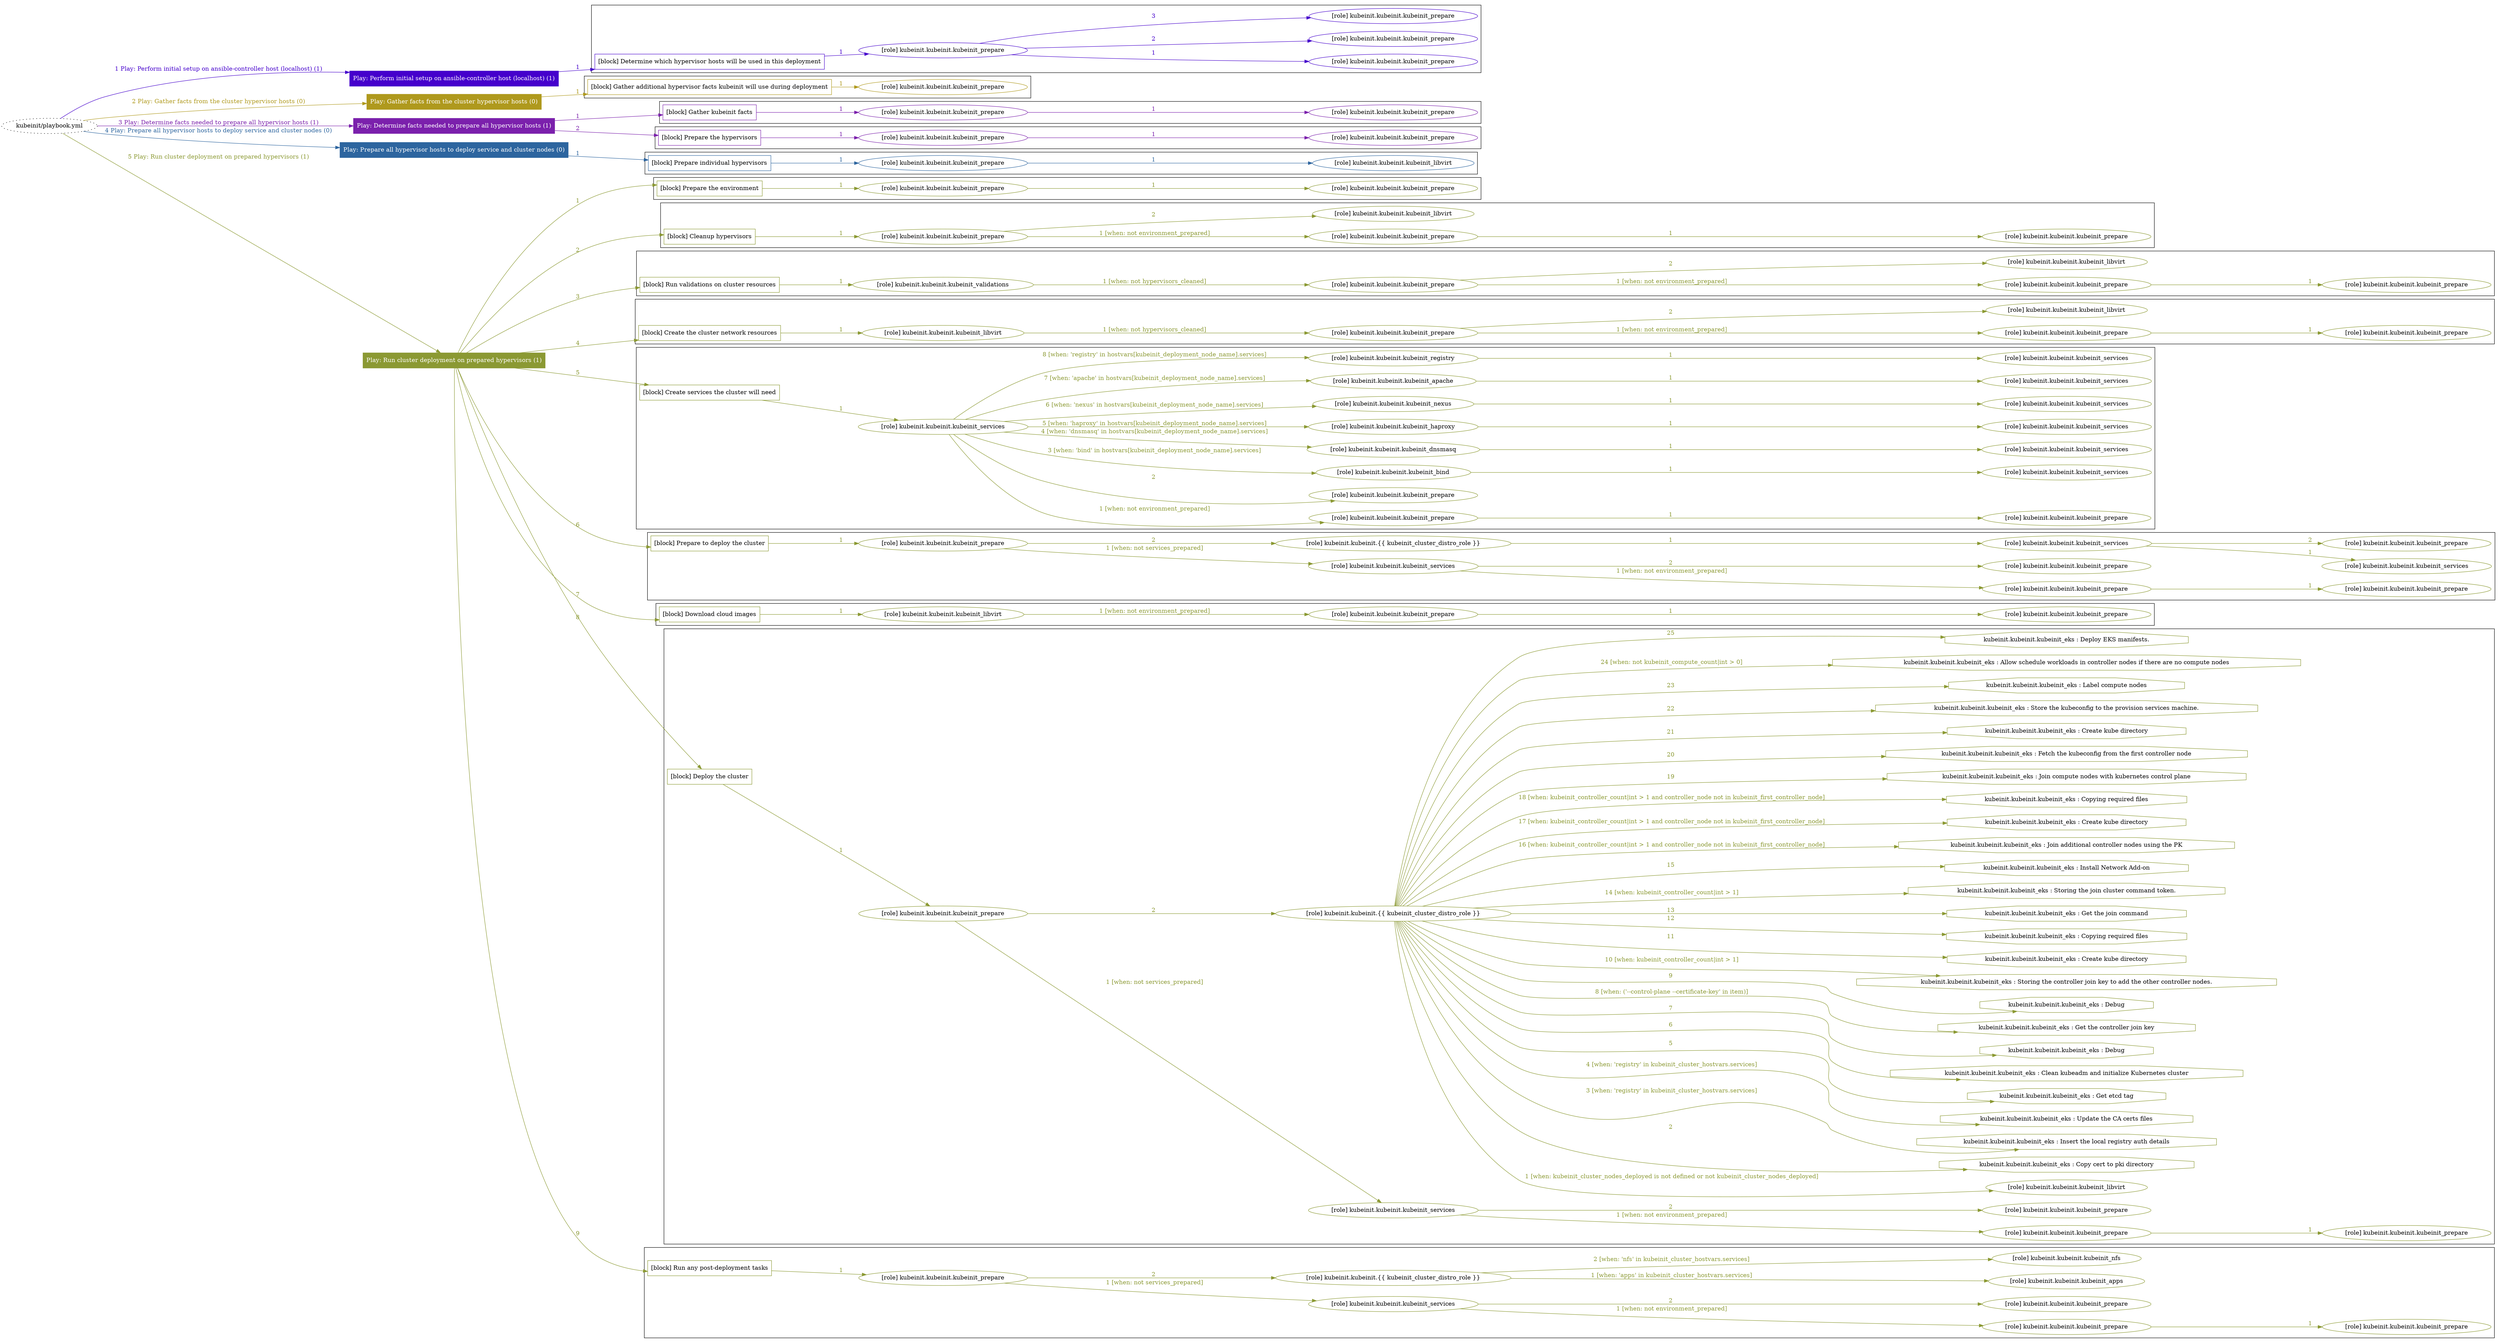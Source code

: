 digraph {
	graph [concentrate=true ordering=in rankdir=LR ratio=fill]
	edge [esep=5 sep=10]
	"kubeinit/playbook.yml" [URL="/home/runner/work/kubeinit/kubeinit/kubeinit/playbook.yml" id=playbook_a5a906eb style=dotted]
	"kubeinit/playbook.yml" -> play_011b5eda [label="1 Play: Perform initial setup on ansible-controller host (localhost) (1)" color="#4500cc" fontcolor="#4500cc" id=edge_playbook_a5a906eb_play_011b5eda labeltooltip="1 Play: Perform initial setup on ansible-controller host (localhost) (1)" tooltip="1 Play: Perform initial setup on ansible-controller host (localhost) (1)"]
	subgraph "Play: Perform initial setup on ansible-controller host (localhost) (1)" {
		play_011b5eda [label="Play: Perform initial setup on ansible-controller host (localhost) (1)" URL="/home/runner/work/kubeinit/kubeinit/kubeinit/playbook.yml" color="#4500cc" fontcolor="#ffffff" id=play_011b5eda shape=box style=filled tooltip=localhost]
		play_011b5eda -> block_299094aa [label=1 color="#4500cc" fontcolor="#4500cc" id=edge_1_play_011b5eda_block_299094aa labeltooltip=1 tooltip=1]
		subgraph cluster_block_299094aa {
			block_299094aa [label="[block] Determine which hypervisor hosts will be used in this deployment" URL="/home/runner/work/kubeinit/kubeinit/kubeinit/playbook.yml" color="#4500cc" id=block_299094aa labeltooltip="Determine which hypervisor hosts will be used in this deployment" shape=box tooltip="Determine which hypervisor hosts will be used in this deployment"]
			block_299094aa -> role_284c8f6e [label="1 " color="#4500cc" fontcolor="#4500cc" id=edge_1_block_299094aa_role_284c8f6e labeltooltip="1 " tooltip="1 "]
			subgraph "kubeinit.kubeinit.kubeinit_prepare" {
				role_284c8f6e [label="[role] kubeinit.kubeinit.kubeinit_prepare" URL="/home/runner/work/kubeinit/kubeinit/kubeinit/playbook.yml" color="#4500cc" id=role_284c8f6e tooltip="kubeinit.kubeinit.kubeinit_prepare"]
				role_284c8f6e -> role_d31f4e77 [label="1 " color="#4500cc" fontcolor="#4500cc" id=edge_1_role_284c8f6e_role_d31f4e77 labeltooltip="1 " tooltip="1 "]
				subgraph "kubeinit.kubeinit.kubeinit_prepare" {
					role_d31f4e77 [label="[role] kubeinit.kubeinit.kubeinit_prepare" URL="/home/runner/.ansible/collections/ansible_collections/kubeinit/kubeinit/roles/kubeinit_prepare/tasks/build_hypervisors_group.yml" color="#4500cc" id=role_d31f4e77 tooltip="kubeinit.kubeinit.kubeinit_prepare"]
				}
				role_284c8f6e -> role_5f1390e3 [label="2 " color="#4500cc" fontcolor="#4500cc" id=edge_2_role_284c8f6e_role_5f1390e3 labeltooltip="2 " tooltip="2 "]
				subgraph "kubeinit.kubeinit.kubeinit_prepare" {
					role_5f1390e3 [label="[role] kubeinit.kubeinit.kubeinit_prepare" URL="/home/runner/.ansible/collections/ansible_collections/kubeinit/kubeinit/roles/kubeinit_prepare/tasks/build_hypervisors_group.yml" color="#4500cc" id=role_5f1390e3 tooltip="kubeinit.kubeinit.kubeinit_prepare"]
				}
				role_284c8f6e -> role_e2fe17b0 [label="3 " color="#4500cc" fontcolor="#4500cc" id=edge_3_role_284c8f6e_role_e2fe17b0 labeltooltip="3 " tooltip="3 "]
				subgraph "kubeinit.kubeinit.kubeinit_prepare" {
					role_e2fe17b0 [label="[role] kubeinit.kubeinit.kubeinit_prepare" URL="/home/runner/.ansible/collections/ansible_collections/kubeinit/kubeinit/roles/kubeinit_prepare/tasks/build_hypervisors_group.yml" color="#4500cc" id=role_e2fe17b0 tooltip="kubeinit.kubeinit.kubeinit_prepare"]
				}
			}
		}
	}
	"kubeinit/playbook.yml" -> play_95dbcfde [label="2 Play: Gather facts from the cluster hypervisor hosts (0)" color="#af991d" fontcolor="#af991d" id=edge_playbook_a5a906eb_play_95dbcfde labeltooltip="2 Play: Gather facts from the cluster hypervisor hosts (0)" tooltip="2 Play: Gather facts from the cluster hypervisor hosts (0)"]
	subgraph "Play: Gather facts from the cluster hypervisor hosts (0)" {
		play_95dbcfde [label="Play: Gather facts from the cluster hypervisor hosts (0)" URL="/home/runner/work/kubeinit/kubeinit/kubeinit/playbook.yml" color="#af991d" fontcolor="#ffffff" id=play_95dbcfde shape=box style=filled tooltip="Play: Gather facts from the cluster hypervisor hosts (0)"]
		play_95dbcfde -> block_b826a762 [label=1 color="#af991d" fontcolor="#af991d" id=edge_1_play_95dbcfde_block_b826a762 labeltooltip=1 tooltip=1]
		subgraph cluster_block_b826a762 {
			block_b826a762 [label="[block] Gather additional hypervisor facts kubeinit will use during deployment" URL="/home/runner/work/kubeinit/kubeinit/kubeinit/playbook.yml" color="#af991d" id=block_b826a762 labeltooltip="Gather additional hypervisor facts kubeinit will use during deployment" shape=box tooltip="Gather additional hypervisor facts kubeinit will use during deployment"]
			block_b826a762 -> role_ea0371b2 [label="1 " color="#af991d" fontcolor="#af991d" id=edge_1_block_b826a762_role_ea0371b2 labeltooltip="1 " tooltip="1 "]
			subgraph "kubeinit.kubeinit.kubeinit_prepare" {
				role_ea0371b2 [label="[role] kubeinit.kubeinit.kubeinit_prepare" URL="/home/runner/work/kubeinit/kubeinit/kubeinit/playbook.yml" color="#af991d" id=role_ea0371b2 tooltip="kubeinit.kubeinit.kubeinit_prepare"]
			}
		}
	}
	"kubeinit/playbook.yml" -> play_4395485f [label="3 Play: Determine facts needed to prepare all hypervisor hosts (1)" color="#7b20ac" fontcolor="#7b20ac" id=edge_playbook_a5a906eb_play_4395485f labeltooltip="3 Play: Determine facts needed to prepare all hypervisor hosts (1)" tooltip="3 Play: Determine facts needed to prepare all hypervisor hosts (1)"]
	subgraph "Play: Determine facts needed to prepare all hypervisor hosts (1)" {
		play_4395485f [label="Play: Determine facts needed to prepare all hypervisor hosts (1)" URL="/home/runner/work/kubeinit/kubeinit/kubeinit/playbook.yml" color="#7b20ac" fontcolor="#ffffff" id=play_4395485f shape=box style=filled tooltip=localhost]
		play_4395485f -> block_296d7576 [label=1 color="#7b20ac" fontcolor="#7b20ac" id=edge_1_play_4395485f_block_296d7576 labeltooltip=1 tooltip=1]
		subgraph cluster_block_296d7576 {
			block_296d7576 [label="[block] Gather kubeinit facts" URL="/home/runner/work/kubeinit/kubeinit/kubeinit/playbook.yml" color="#7b20ac" id=block_296d7576 labeltooltip="Gather kubeinit facts" shape=box tooltip="Gather kubeinit facts"]
			block_296d7576 -> role_5c17df74 [label="1 " color="#7b20ac" fontcolor="#7b20ac" id=edge_1_block_296d7576_role_5c17df74 labeltooltip="1 " tooltip="1 "]
			subgraph "kubeinit.kubeinit.kubeinit_prepare" {
				role_5c17df74 [label="[role] kubeinit.kubeinit.kubeinit_prepare" URL="/home/runner/work/kubeinit/kubeinit/kubeinit/playbook.yml" color="#7b20ac" id=role_5c17df74 tooltip="kubeinit.kubeinit.kubeinit_prepare"]
				role_5c17df74 -> role_617c8445 [label="1 " color="#7b20ac" fontcolor="#7b20ac" id=edge_1_role_5c17df74_role_617c8445 labeltooltip="1 " tooltip="1 "]
				subgraph "kubeinit.kubeinit.kubeinit_prepare" {
					role_617c8445 [label="[role] kubeinit.kubeinit.kubeinit_prepare" URL="/home/runner/.ansible/collections/ansible_collections/kubeinit/kubeinit/roles/kubeinit_prepare/tasks/gather_kubeinit_facts.yml" color="#7b20ac" id=role_617c8445 tooltip="kubeinit.kubeinit.kubeinit_prepare"]
				}
			}
		}
		play_4395485f -> block_ea9d8082 [label=2 color="#7b20ac" fontcolor="#7b20ac" id=edge_2_play_4395485f_block_ea9d8082 labeltooltip=2 tooltip=2]
		subgraph cluster_block_ea9d8082 {
			block_ea9d8082 [label="[block] Prepare the hypervisors" URL="/home/runner/work/kubeinit/kubeinit/kubeinit/playbook.yml" color="#7b20ac" id=block_ea9d8082 labeltooltip="Prepare the hypervisors" shape=box tooltip="Prepare the hypervisors"]
			block_ea9d8082 -> role_39844c60 [label="1 " color="#7b20ac" fontcolor="#7b20ac" id=edge_1_block_ea9d8082_role_39844c60 labeltooltip="1 " tooltip="1 "]
			subgraph "kubeinit.kubeinit.kubeinit_prepare" {
				role_39844c60 [label="[role] kubeinit.kubeinit.kubeinit_prepare" URL="/home/runner/work/kubeinit/kubeinit/kubeinit/playbook.yml" color="#7b20ac" id=role_39844c60 tooltip="kubeinit.kubeinit.kubeinit_prepare"]
				role_39844c60 -> role_1ca1eecf [label="1 " color="#7b20ac" fontcolor="#7b20ac" id=edge_1_role_39844c60_role_1ca1eecf labeltooltip="1 " tooltip="1 "]
				subgraph "kubeinit.kubeinit.kubeinit_prepare" {
					role_1ca1eecf [label="[role] kubeinit.kubeinit.kubeinit_prepare" URL="/home/runner/.ansible/collections/ansible_collections/kubeinit/kubeinit/roles/kubeinit_prepare/tasks/gather_kubeinit_facts.yml" color="#7b20ac" id=role_1ca1eecf tooltip="kubeinit.kubeinit.kubeinit_prepare"]
				}
			}
		}
	}
	"kubeinit/playbook.yml" -> play_4c1cf39c [label="4 Play: Prepare all hypervisor hosts to deploy service and cluster nodes (0)" color="#2d659f" fontcolor="#2d659f" id=edge_playbook_a5a906eb_play_4c1cf39c labeltooltip="4 Play: Prepare all hypervisor hosts to deploy service and cluster nodes (0)" tooltip="4 Play: Prepare all hypervisor hosts to deploy service and cluster nodes (0)"]
	subgraph "Play: Prepare all hypervisor hosts to deploy service and cluster nodes (0)" {
		play_4c1cf39c [label="Play: Prepare all hypervisor hosts to deploy service and cluster nodes (0)" URL="/home/runner/work/kubeinit/kubeinit/kubeinit/playbook.yml" color="#2d659f" fontcolor="#ffffff" id=play_4c1cf39c shape=box style=filled tooltip="Play: Prepare all hypervisor hosts to deploy service and cluster nodes (0)"]
		play_4c1cf39c -> block_598c628f [label=1 color="#2d659f" fontcolor="#2d659f" id=edge_1_play_4c1cf39c_block_598c628f labeltooltip=1 tooltip=1]
		subgraph cluster_block_598c628f {
			block_598c628f [label="[block] Prepare individual hypervisors" URL="/home/runner/work/kubeinit/kubeinit/kubeinit/playbook.yml" color="#2d659f" id=block_598c628f labeltooltip="Prepare individual hypervisors" shape=box tooltip="Prepare individual hypervisors"]
			block_598c628f -> role_28e6bd72 [label="1 " color="#2d659f" fontcolor="#2d659f" id=edge_1_block_598c628f_role_28e6bd72 labeltooltip="1 " tooltip="1 "]
			subgraph "kubeinit.kubeinit.kubeinit_prepare" {
				role_28e6bd72 [label="[role] kubeinit.kubeinit.kubeinit_prepare" URL="/home/runner/work/kubeinit/kubeinit/kubeinit/playbook.yml" color="#2d659f" id=role_28e6bd72 tooltip="kubeinit.kubeinit.kubeinit_prepare"]
				role_28e6bd72 -> role_29ddb354 [label="1 " color="#2d659f" fontcolor="#2d659f" id=edge_1_role_28e6bd72_role_29ddb354 labeltooltip="1 " tooltip="1 "]
				subgraph "kubeinit.kubeinit.kubeinit_libvirt" {
					role_29ddb354 [label="[role] kubeinit.kubeinit.kubeinit_libvirt" URL="/home/runner/.ansible/collections/ansible_collections/kubeinit/kubeinit/roles/kubeinit_prepare/tasks/prepare_hypervisor.yml" color="#2d659f" id=role_29ddb354 tooltip="kubeinit.kubeinit.kubeinit_libvirt"]
				}
			}
		}
	}
	"kubeinit/playbook.yml" -> play_03e7c167 [label="5 Play: Run cluster deployment on prepared hypervisors (1)" color="#8b9933" fontcolor="#8b9933" id=edge_playbook_a5a906eb_play_03e7c167 labeltooltip="5 Play: Run cluster deployment on prepared hypervisors (1)" tooltip="5 Play: Run cluster deployment on prepared hypervisors (1)"]
	subgraph "Play: Run cluster deployment on prepared hypervisors (1)" {
		play_03e7c167 [label="Play: Run cluster deployment on prepared hypervisors (1)" URL="/home/runner/work/kubeinit/kubeinit/kubeinit/playbook.yml" color="#8b9933" fontcolor="#ffffff" id=play_03e7c167 shape=box style=filled tooltip=localhost]
		play_03e7c167 -> block_05147980 [label=1 color="#8b9933" fontcolor="#8b9933" id=edge_1_play_03e7c167_block_05147980 labeltooltip=1 tooltip=1]
		subgraph cluster_block_05147980 {
			block_05147980 [label="[block] Prepare the environment" URL="/home/runner/work/kubeinit/kubeinit/kubeinit/playbook.yml" color="#8b9933" id=block_05147980 labeltooltip="Prepare the environment" shape=box tooltip="Prepare the environment"]
			block_05147980 -> role_7686bd0e [label="1 " color="#8b9933" fontcolor="#8b9933" id=edge_1_block_05147980_role_7686bd0e labeltooltip="1 " tooltip="1 "]
			subgraph "kubeinit.kubeinit.kubeinit_prepare" {
				role_7686bd0e [label="[role] kubeinit.kubeinit.kubeinit_prepare" URL="/home/runner/work/kubeinit/kubeinit/kubeinit/playbook.yml" color="#8b9933" id=role_7686bd0e tooltip="kubeinit.kubeinit.kubeinit_prepare"]
				role_7686bd0e -> role_dbba791c [label="1 " color="#8b9933" fontcolor="#8b9933" id=edge_1_role_7686bd0e_role_dbba791c labeltooltip="1 " tooltip="1 "]
				subgraph "kubeinit.kubeinit.kubeinit_prepare" {
					role_dbba791c [label="[role] kubeinit.kubeinit.kubeinit_prepare" URL="/home/runner/.ansible/collections/ansible_collections/kubeinit/kubeinit/roles/kubeinit_prepare/tasks/gather_kubeinit_facts.yml" color="#8b9933" id=role_dbba791c tooltip="kubeinit.kubeinit.kubeinit_prepare"]
				}
			}
		}
		play_03e7c167 -> block_f46c02ab [label=2 color="#8b9933" fontcolor="#8b9933" id=edge_2_play_03e7c167_block_f46c02ab labeltooltip=2 tooltip=2]
		subgraph cluster_block_f46c02ab {
			block_f46c02ab [label="[block] Cleanup hypervisors" URL="/home/runner/work/kubeinit/kubeinit/kubeinit/playbook.yml" color="#8b9933" id=block_f46c02ab labeltooltip="Cleanup hypervisors" shape=box tooltip="Cleanup hypervisors"]
			block_f46c02ab -> role_6f0782ef [label="1 " color="#8b9933" fontcolor="#8b9933" id=edge_1_block_f46c02ab_role_6f0782ef labeltooltip="1 " tooltip="1 "]
			subgraph "kubeinit.kubeinit.kubeinit_prepare" {
				role_6f0782ef [label="[role] kubeinit.kubeinit.kubeinit_prepare" URL="/home/runner/work/kubeinit/kubeinit/kubeinit/playbook.yml" color="#8b9933" id=role_6f0782ef tooltip="kubeinit.kubeinit.kubeinit_prepare"]
				role_6f0782ef -> role_78b95b23 [label="1 [when: not environment_prepared]" color="#8b9933" fontcolor="#8b9933" id=edge_1_role_6f0782ef_role_78b95b23 labeltooltip="1 [when: not environment_prepared]" tooltip="1 [when: not environment_prepared]"]
				subgraph "kubeinit.kubeinit.kubeinit_prepare" {
					role_78b95b23 [label="[role] kubeinit.kubeinit.kubeinit_prepare" URL="/home/runner/.ansible/collections/ansible_collections/kubeinit/kubeinit/roles/kubeinit_prepare/tasks/cleanup_hypervisors.yml" color="#8b9933" id=role_78b95b23 tooltip="kubeinit.kubeinit.kubeinit_prepare"]
					role_78b95b23 -> role_d9a2a6ac [label="1 " color="#8b9933" fontcolor="#8b9933" id=edge_1_role_78b95b23_role_d9a2a6ac labeltooltip="1 " tooltip="1 "]
					subgraph "kubeinit.kubeinit.kubeinit_prepare" {
						role_d9a2a6ac [label="[role] kubeinit.kubeinit.kubeinit_prepare" URL="/home/runner/.ansible/collections/ansible_collections/kubeinit/kubeinit/roles/kubeinit_prepare/tasks/gather_kubeinit_facts.yml" color="#8b9933" id=role_d9a2a6ac tooltip="kubeinit.kubeinit.kubeinit_prepare"]
					}
				}
				role_6f0782ef -> role_ba5ae4da [label="2 " color="#8b9933" fontcolor="#8b9933" id=edge_2_role_6f0782ef_role_ba5ae4da labeltooltip="2 " tooltip="2 "]
				subgraph "kubeinit.kubeinit.kubeinit_libvirt" {
					role_ba5ae4da [label="[role] kubeinit.kubeinit.kubeinit_libvirt" URL="/home/runner/.ansible/collections/ansible_collections/kubeinit/kubeinit/roles/kubeinit_prepare/tasks/cleanup_hypervisors.yml" color="#8b9933" id=role_ba5ae4da tooltip="kubeinit.kubeinit.kubeinit_libvirt"]
				}
			}
		}
		play_03e7c167 -> block_e8b7f6e2 [label=3 color="#8b9933" fontcolor="#8b9933" id=edge_3_play_03e7c167_block_e8b7f6e2 labeltooltip=3 tooltip=3]
		subgraph cluster_block_e8b7f6e2 {
			block_e8b7f6e2 [label="[block] Run validations on cluster resources" URL="/home/runner/work/kubeinit/kubeinit/kubeinit/playbook.yml" color="#8b9933" id=block_e8b7f6e2 labeltooltip="Run validations on cluster resources" shape=box tooltip="Run validations on cluster resources"]
			block_e8b7f6e2 -> role_df0cd542 [label="1 " color="#8b9933" fontcolor="#8b9933" id=edge_1_block_e8b7f6e2_role_df0cd542 labeltooltip="1 " tooltip="1 "]
			subgraph "kubeinit.kubeinit.kubeinit_validations" {
				role_df0cd542 [label="[role] kubeinit.kubeinit.kubeinit_validations" URL="/home/runner/work/kubeinit/kubeinit/kubeinit/playbook.yml" color="#8b9933" id=role_df0cd542 tooltip="kubeinit.kubeinit.kubeinit_validations"]
				role_df0cd542 -> role_b8ca9b42 [label="1 [when: not hypervisors_cleaned]" color="#8b9933" fontcolor="#8b9933" id=edge_1_role_df0cd542_role_b8ca9b42 labeltooltip="1 [when: not hypervisors_cleaned]" tooltip="1 [when: not hypervisors_cleaned]"]
				subgraph "kubeinit.kubeinit.kubeinit_prepare" {
					role_b8ca9b42 [label="[role] kubeinit.kubeinit.kubeinit_prepare" URL="/home/runner/.ansible/collections/ansible_collections/kubeinit/kubeinit/roles/kubeinit_validations/tasks/main.yml" color="#8b9933" id=role_b8ca9b42 tooltip="kubeinit.kubeinit.kubeinit_prepare"]
					role_b8ca9b42 -> role_a4fee916 [label="1 [when: not environment_prepared]" color="#8b9933" fontcolor="#8b9933" id=edge_1_role_b8ca9b42_role_a4fee916 labeltooltip="1 [when: not environment_prepared]" tooltip="1 [when: not environment_prepared]"]
					subgraph "kubeinit.kubeinit.kubeinit_prepare" {
						role_a4fee916 [label="[role] kubeinit.kubeinit.kubeinit_prepare" URL="/home/runner/.ansible/collections/ansible_collections/kubeinit/kubeinit/roles/kubeinit_prepare/tasks/cleanup_hypervisors.yml" color="#8b9933" id=role_a4fee916 tooltip="kubeinit.kubeinit.kubeinit_prepare"]
						role_a4fee916 -> role_7bb39839 [label="1 " color="#8b9933" fontcolor="#8b9933" id=edge_1_role_a4fee916_role_7bb39839 labeltooltip="1 " tooltip="1 "]
						subgraph "kubeinit.kubeinit.kubeinit_prepare" {
							role_7bb39839 [label="[role] kubeinit.kubeinit.kubeinit_prepare" URL="/home/runner/.ansible/collections/ansible_collections/kubeinit/kubeinit/roles/kubeinit_prepare/tasks/gather_kubeinit_facts.yml" color="#8b9933" id=role_7bb39839 tooltip="kubeinit.kubeinit.kubeinit_prepare"]
						}
					}
					role_b8ca9b42 -> role_40e90b0f [label="2 " color="#8b9933" fontcolor="#8b9933" id=edge_2_role_b8ca9b42_role_40e90b0f labeltooltip="2 " tooltip="2 "]
					subgraph "kubeinit.kubeinit.kubeinit_libvirt" {
						role_40e90b0f [label="[role] kubeinit.kubeinit.kubeinit_libvirt" URL="/home/runner/.ansible/collections/ansible_collections/kubeinit/kubeinit/roles/kubeinit_prepare/tasks/cleanup_hypervisors.yml" color="#8b9933" id=role_40e90b0f tooltip="kubeinit.kubeinit.kubeinit_libvirt"]
					}
				}
			}
		}
		play_03e7c167 -> block_70044086 [label=4 color="#8b9933" fontcolor="#8b9933" id=edge_4_play_03e7c167_block_70044086 labeltooltip=4 tooltip=4]
		subgraph cluster_block_70044086 {
			block_70044086 [label="[block] Create the cluster network resources" URL="/home/runner/work/kubeinit/kubeinit/kubeinit/playbook.yml" color="#8b9933" id=block_70044086 labeltooltip="Create the cluster network resources" shape=box tooltip="Create the cluster network resources"]
			block_70044086 -> role_d2324aa8 [label="1 " color="#8b9933" fontcolor="#8b9933" id=edge_1_block_70044086_role_d2324aa8 labeltooltip="1 " tooltip="1 "]
			subgraph "kubeinit.kubeinit.kubeinit_libvirt" {
				role_d2324aa8 [label="[role] kubeinit.kubeinit.kubeinit_libvirt" URL="/home/runner/work/kubeinit/kubeinit/kubeinit/playbook.yml" color="#8b9933" id=role_d2324aa8 tooltip="kubeinit.kubeinit.kubeinit_libvirt"]
				role_d2324aa8 -> role_6ada7dc4 [label="1 [when: not hypervisors_cleaned]" color="#8b9933" fontcolor="#8b9933" id=edge_1_role_d2324aa8_role_6ada7dc4 labeltooltip="1 [when: not hypervisors_cleaned]" tooltip="1 [when: not hypervisors_cleaned]"]
				subgraph "kubeinit.kubeinit.kubeinit_prepare" {
					role_6ada7dc4 [label="[role] kubeinit.kubeinit.kubeinit_prepare" URL="/home/runner/.ansible/collections/ansible_collections/kubeinit/kubeinit/roles/kubeinit_libvirt/tasks/create_network.yml" color="#8b9933" id=role_6ada7dc4 tooltip="kubeinit.kubeinit.kubeinit_prepare"]
					role_6ada7dc4 -> role_c9f7c92f [label="1 [when: not environment_prepared]" color="#8b9933" fontcolor="#8b9933" id=edge_1_role_6ada7dc4_role_c9f7c92f labeltooltip="1 [when: not environment_prepared]" tooltip="1 [when: not environment_prepared]"]
					subgraph "kubeinit.kubeinit.kubeinit_prepare" {
						role_c9f7c92f [label="[role] kubeinit.kubeinit.kubeinit_prepare" URL="/home/runner/.ansible/collections/ansible_collections/kubeinit/kubeinit/roles/kubeinit_prepare/tasks/cleanup_hypervisors.yml" color="#8b9933" id=role_c9f7c92f tooltip="kubeinit.kubeinit.kubeinit_prepare"]
						role_c9f7c92f -> role_2655fe54 [label="1 " color="#8b9933" fontcolor="#8b9933" id=edge_1_role_c9f7c92f_role_2655fe54 labeltooltip="1 " tooltip="1 "]
						subgraph "kubeinit.kubeinit.kubeinit_prepare" {
							role_2655fe54 [label="[role] kubeinit.kubeinit.kubeinit_prepare" URL="/home/runner/.ansible/collections/ansible_collections/kubeinit/kubeinit/roles/kubeinit_prepare/tasks/gather_kubeinit_facts.yml" color="#8b9933" id=role_2655fe54 tooltip="kubeinit.kubeinit.kubeinit_prepare"]
						}
					}
					role_6ada7dc4 -> role_7cbc2bed [label="2 " color="#8b9933" fontcolor="#8b9933" id=edge_2_role_6ada7dc4_role_7cbc2bed labeltooltip="2 " tooltip="2 "]
					subgraph "kubeinit.kubeinit.kubeinit_libvirt" {
						role_7cbc2bed [label="[role] kubeinit.kubeinit.kubeinit_libvirt" URL="/home/runner/.ansible/collections/ansible_collections/kubeinit/kubeinit/roles/kubeinit_prepare/tasks/cleanup_hypervisors.yml" color="#8b9933" id=role_7cbc2bed tooltip="kubeinit.kubeinit.kubeinit_libvirt"]
					}
				}
			}
		}
		play_03e7c167 -> block_f8c7a4c4 [label=5 color="#8b9933" fontcolor="#8b9933" id=edge_5_play_03e7c167_block_f8c7a4c4 labeltooltip=5 tooltip=5]
		subgraph cluster_block_f8c7a4c4 {
			block_f8c7a4c4 [label="[block] Create services the cluster will need" URL="/home/runner/work/kubeinit/kubeinit/kubeinit/playbook.yml" color="#8b9933" id=block_f8c7a4c4 labeltooltip="Create services the cluster will need" shape=box tooltip="Create services the cluster will need"]
			block_f8c7a4c4 -> role_bcffc324 [label="1 " color="#8b9933" fontcolor="#8b9933" id=edge_1_block_f8c7a4c4_role_bcffc324 labeltooltip="1 " tooltip="1 "]
			subgraph "kubeinit.kubeinit.kubeinit_services" {
				role_bcffc324 [label="[role] kubeinit.kubeinit.kubeinit_services" URL="/home/runner/work/kubeinit/kubeinit/kubeinit/playbook.yml" color="#8b9933" id=role_bcffc324 tooltip="kubeinit.kubeinit.kubeinit_services"]
				role_bcffc324 -> role_9038ab31 [label="1 [when: not environment_prepared]" color="#8b9933" fontcolor="#8b9933" id=edge_1_role_bcffc324_role_9038ab31 labeltooltip="1 [when: not environment_prepared]" tooltip="1 [when: not environment_prepared]"]
				subgraph "kubeinit.kubeinit.kubeinit_prepare" {
					role_9038ab31 [label="[role] kubeinit.kubeinit.kubeinit_prepare" URL="/home/runner/.ansible/collections/ansible_collections/kubeinit/kubeinit/roles/kubeinit_services/tasks/main.yml" color="#8b9933" id=role_9038ab31 tooltip="kubeinit.kubeinit.kubeinit_prepare"]
					role_9038ab31 -> role_a4679ca4 [label="1 " color="#8b9933" fontcolor="#8b9933" id=edge_1_role_9038ab31_role_a4679ca4 labeltooltip="1 " tooltip="1 "]
					subgraph "kubeinit.kubeinit.kubeinit_prepare" {
						role_a4679ca4 [label="[role] kubeinit.kubeinit.kubeinit_prepare" URL="/home/runner/.ansible/collections/ansible_collections/kubeinit/kubeinit/roles/kubeinit_prepare/tasks/gather_kubeinit_facts.yml" color="#8b9933" id=role_a4679ca4 tooltip="kubeinit.kubeinit.kubeinit_prepare"]
					}
				}
				role_bcffc324 -> role_c3d9fcca [label="2 " color="#8b9933" fontcolor="#8b9933" id=edge_2_role_bcffc324_role_c3d9fcca labeltooltip="2 " tooltip="2 "]
				subgraph "kubeinit.kubeinit.kubeinit_prepare" {
					role_c3d9fcca [label="[role] kubeinit.kubeinit.kubeinit_prepare" URL="/home/runner/.ansible/collections/ansible_collections/kubeinit/kubeinit/roles/kubeinit_services/tasks/00_create_service_pod.yml" color="#8b9933" id=role_c3d9fcca tooltip="kubeinit.kubeinit.kubeinit_prepare"]
				}
				role_bcffc324 -> role_9973ffa5 [label="3 [when: 'bind' in hostvars[kubeinit_deployment_node_name].services]" color="#8b9933" fontcolor="#8b9933" id=edge_3_role_bcffc324_role_9973ffa5 labeltooltip="3 [when: 'bind' in hostvars[kubeinit_deployment_node_name].services]" tooltip="3 [when: 'bind' in hostvars[kubeinit_deployment_node_name].services]"]
				subgraph "kubeinit.kubeinit.kubeinit_bind" {
					role_9973ffa5 [label="[role] kubeinit.kubeinit.kubeinit_bind" URL="/home/runner/.ansible/collections/ansible_collections/kubeinit/kubeinit/roles/kubeinit_services/tasks/start_services_containers.yml" color="#8b9933" id=role_9973ffa5 tooltip="kubeinit.kubeinit.kubeinit_bind"]
					role_9973ffa5 -> role_e4f6104a [label="1 " color="#8b9933" fontcolor="#8b9933" id=edge_1_role_9973ffa5_role_e4f6104a labeltooltip="1 " tooltip="1 "]
					subgraph "kubeinit.kubeinit.kubeinit_services" {
						role_e4f6104a [label="[role] kubeinit.kubeinit.kubeinit_services" URL="/home/runner/.ansible/collections/ansible_collections/kubeinit/kubeinit/roles/kubeinit_bind/tasks/main.yml" color="#8b9933" id=role_e4f6104a tooltip="kubeinit.kubeinit.kubeinit_services"]
					}
				}
				role_bcffc324 -> role_7539978e [label="4 [when: 'dnsmasq' in hostvars[kubeinit_deployment_node_name].services]" color="#8b9933" fontcolor="#8b9933" id=edge_4_role_bcffc324_role_7539978e labeltooltip="4 [when: 'dnsmasq' in hostvars[kubeinit_deployment_node_name].services]" tooltip="4 [when: 'dnsmasq' in hostvars[kubeinit_deployment_node_name].services]"]
				subgraph "kubeinit.kubeinit.kubeinit_dnsmasq" {
					role_7539978e [label="[role] kubeinit.kubeinit.kubeinit_dnsmasq" URL="/home/runner/.ansible/collections/ansible_collections/kubeinit/kubeinit/roles/kubeinit_services/tasks/start_services_containers.yml" color="#8b9933" id=role_7539978e tooltip="kubeinit.kubeinit.kubeinit_dnsmasq"]
					role_7539978e -> role_b0f84dc7 [label="1 " color="#8b9933" fontcolor="#8b9933" id=edge_1_role_7539978e_role_b0f84dc7 labeltooltip="1 " tooltip="1 "]
					subgraph "kubeinit.kubeinit.kubeinit_services" {
						role_b0f84dc7 [label="[role] kubeinit.kubeinit.kubeinit_services" URL="/home/runner/.ansible/collections/ansible_collections/kubeinit/kubeinit/roles/kubeinit_dnsmasq/tasks/main.yml" color="#8b9933" id=role_b0f84dc7 tooltip="kubeinit.kubeinit.kubeinit_services"]
					}
				}
				role_bcffc324 -> role_b54735a1 [label="5 [when: 'haproxy' in hostvars[kubeinit_deployment_node_name].services]" color="#8b9933" fontcolor="#8b9933" id=edge_5_role_bcffc324_role_b54735a1 labeltooltip="5 [when: 'haproxy' in hostvars[kubeinit_deployment_node_name].services]" tooltip="5 [when: 'haproxy' in hostvars[kubeinit_deployment_node_name].services]"]
				subgraph "kubeinit.kubeinit.kubeinit_haproxy" {
					role_b54735a1 [label="[role] kubeinit.kubeinit.kubeinit_haproxy" URL="/home/runner/.ansible/collections/ansible_collections/kubeinit/kubeinit/roles/kubeinit_services/tasks/start_services_containers.yml" color="#8b9933" id=role_b54735a1 tooltip="kubeinit.kubeinit.kubeinit_haproxy"]
					role_b54735a1 -> role_cec5b9b0 [label="1 " color="#8b9933" fontcolor="#8b9933" id=edge_1_role_b54735a1_role_cec5b9b0 labeltooltip="1 " tooltip="1 "]
					subgraph "kubeinit.kubeinit.kubeinit_services" {
						role_cec5b9b0 [label="[role] kubeinit.kubeinit.kubeinit_services" URL="/home/runner/.ansible/collections/ansible_collections/kubeinit/kubeinit/roles/kubeinit_haproxy/tasks/main.yml" color="#8b9933" id=role_cec5b9b0 tooltip="kubeinit.kubeinit.kubeinit_services"]
					}
				}
				role_bcffc324 -> role_d71adfd3 [label="6 [when: 'nexus' in hostvars[kubeinit_deployment_node_name].services]" color="#8b9933" fontcolor="#8b9933" id=edge_6_role_bcffc324_role_d71adfd3 labeltooltip="6 [when: 'nexus' in hostvars[kubeinit_deployment_node_name].services]" tooltip="6 [when: 'nexus' in hostvars[kubeinit_deployment_node_name].services]"]
				subgraph "kubeinit.kubeinit.kubeinit_nexus" {
					role_d71adfd3 [label="[role] kubeinit.kubeinit.kubeinit_nexus" URL="/home/runner/.ansible/collections/ansible_collections/kubeinit/kubeinit/roles/kubeinit_services/tasks/start_services_containers.yml" color="#8b9933" id=role_d71adfd3 tooltip="kubeinit.kubeinit.kubeinit_nexus"]
					role_d71adfd3 -> role_4757cf25 [label="1 " color="#8b9933" fontcolor="#8b9933" id=edge_1_role_d71adfd3_role_4757cf25 labeltooltip="1 " tooltip="1 "]
					subgraph "kubeinit.kubeinit.kubeinit_services" {
						role_4757cf25 [label="[role] kubeinit.kubeinit.kubeinit_services" URL="/home/runner/.ansible/collections/ansible_collections/kubeinit/kubeinit/roles/kubeinit_nexus/tasks/main.yml" color="#8b9933" id=role_4757cf25 tooltip="kubeinit.kubeinit.kubeinit_services"]
					}
				}
				role_bcffc324 -> role_b89572fb [label="7 [when: 'apache' in hostvars[kubeinit_deployment_node_name].services]" color="#8b9933" fontcolor="#8b9933" id=edge_7_role_bcffc324_role_b89572fb labeltooltip="7 [when: 'apache' in hostvars[kubeinit_deployment_node_name].services]" tooltip="7 [when: 'apache' in hostvars[kubeinit_deployment_node_name].services]"]
				subgraph "kubeinit.kubeinit.kubeinit_apache" {
					role_b89572fb [label="[role] kubeinit.kubeinit.kubeinit_apache" URL="/home/runner/.ansible/collections/ansible_collections/kubeinit/kubeinit/roles/kubeinit_services/tasks/start_services_containers.yml" color="#8b9933" id=role_b89572fb tooltip="kubeinit.kubeinit.kubeinit_apache"]
					role_b89572fb -> role_7483e254 [label="1 " color="#8b9933" fontcolor="#8b9933" id=edge_1_role_b89572fb_role_7483e254 labeltooltip="1 " tooltip="1 "]
					subgraph "kubeinit.kubeinit.kubeinit_services" {
						role_7483e254 [label="[role] kubeinit.kubeinit.kubeinit_services" URL="/home/runner/.ansible/collections/ansible_collections/kubeinit/kubeinit/roles/kubeinit_apache/tasks/main.yml" color="#8b9933" id=role_7483e254 tooltip="kubeinit.kubeinit.kubeinit_services"]
					}
				}
				role_bcffc324 -> role_605a45c6 [label="8 [when: 'registry' in hostvars[kubeinit_deployment_node_name].services]" color="#8b9933" fontcolor="#8b9933" id=edge_8_role_bcffc324_role_605a45c6 labeltooltip="8 [when: 'registry' in hostvars[kubeinit_deployment_node_name].services]" tooltip="8 [when: 'registry' in hostvars[kubeinit_deployment_node_name].services]"]
				subgraph "kubeinit.kubeinit.kubeinit_registry" {
					role_605a45c6 [label="[role] kubeinit.kubeinit.kubeinit_registry" URL="/home/runner/.ansible/collections/ansible_collections/kubeinit/kubeinit/roles/kubeinit_services/tasks/start_services_containers.yml" color="#8b9933" id=role_605a45c6 tooltip="kubeinit.kubeinit.kubeinit_registry"]
					role_605a45c6 -> role_24c12e5c [label="1 " color="#8b9933" fontcolor="#8b9933" id=edge_1_role_605a45c6_role_24c12e5c labeltooltip="1 " tooltip="1 "]
					subgraph "kubeinit.kubeinit.kubeinit_services" {
						role_24c12e5c [label="[role] kubeinit.kubeinit.kubeinit_services" URL="/home/runner/.ansible/collections/ansible_collections/kubeinit/kubeinit/roles/kubeinit_registry/tasks/main.yml" color="#8b9933" id=role_24c12e5c tooltip="kubeinit.kubeinit.kubeinit_services"]
					}
				}
			}
		}
		play_03e7c167 -> block_1ab04399 [label=6 color="#8b9933" fontcolor="#8b9933" id=edge_6_play_03e7c167_block_1ab04399 labeltooltip=6 tooltip=6]
		subgraph cluster_block_1ab04399 {
			block_1ab04399 [label="[block] Prepare to deploy the cluster" URL="/home/runner/work/kubeinit/kubeinit/kubeinit/playbook.yml" color="#8b9933" id=block_1ab04399 labeltooltip="Prepare to deploy the cluster" shape=box tooltip="Prepare to deploy the cluster"]
			block_1ab04399 -> role_254bdd9b [label="1 " color="#8b9933" fontcolor="#8b9933" id=edge_1_block_1ab04399_role_254bdd9b labeltooltip="1 " tooltip="1 "]
			subgraph "kubeinit.kubeinit.kubeinit_prepare" {
				role_254bdd9b [label="[role] kubeinit.kubeinit.kubeinit_prepare" URL="/home/runner/work/kubeinit/kubeinit/kubeinit/playbook.yml" color="#8b9933" id=role_254bdd9b tooltip="kubeinit.kubeinit.kubeinit_prepare"]
				role_254bdd9b -> role_e15705e6 [label="1 [when: not services_prepared]" color="#8b9933" fontcolor="#8b9933" id=edge_1_role_254bdd9b_role_e15705e6 labeltooltip="1 [when: not services_prepared]" tooltip="1 [when: not services_prepared]"]
				subgraph "kubeinit.kubeinit.kubeinit_services" {
					role_e15705e6 [label="[role] kubeinit.kubeinit.kubeinit_services" URL="/home/runner/.ansible/collections/ansible_collections/kubeinit/kubeinit/roles/kubeinit_prepare/tasks/prepare_cluster.yml" color="#8b9933" id=role_e15705e6 tooltip="kubeinit.kubeinit.kubeinit_services"]
					role_e15705e6 -> role_9ea16e69 [label="1 [when: not environment_prepared]" color="#8b9933" fontcolor="#8b9933" id=edge_1_role_e15705e6_role_9ea16e69 labeltooltip="1 [when: not environment_prepared]" tooltip="1 [when: not environment_prepared]"]
					subgraph "kubeinit.kubeinit.kubeinit_prepare" {
						role_9ea16e69 [label="[role] kubeinit.kubeinit.kubeinit_prepare" URL="/home/runner/.ansible/collections/ansible_collections/kubeinit/kubeinit/roles/kubeinit_services/tasks/prepare_services.yml" color="#8b9933" id=role_9ea16e69 tooltip="kubeinit.kubeinit.kubeinit_prepare"]
						role_9ea16e69 -> role_339225b8 [label="1 " color="#8b9933" fontcolor="#8b9933" id=edge_1_role_9ea16e69_role_339225b8 labeltooltip="1 " tooltip="1 "]
						subgraph "kubeinit.kubeinit.kubeinit_prepare" {
							role_339225b8 [label="[role] kubeinit.kubeinit.kubeinit_prepare" URL="/home/runner/.ansible/collections/ansible_collections/kubeinit/kubeinit/roles/kubeinit_prepare/tasks/gather_kubeinit_facts.yml" color="#8b9933" id=role_339225b8 tooltip="kubeinit.kubeinit.kubeinit_prepare"]
						}
					}
					role_e15705e6 -> role_f8edf96f [label="2 " color="#8b9933" fontcolor="#8b9933" id=edge_2_role_e15705e6_role_f8edf96f labeltooltip="2 " tooltip="2 "]
					subgraph "kubeinit.kubeinit.kubeinit_prepare" {
						role_f8edf96f [label="[role] kubeinit.kubeinit.kubeinit_prepare" URL="/home/runner/.ansible/collections/ansible_collections/kubeinit/kubeinit/roles/kubeinit_services/tasks/prepare_services.yml" color="#8b9933" id=role_f8edf96f tooltip="kubeinit.kubeinit.kubeinit_prepare"]
					}
				}
				role_254bdd9b -> role_7579493b [label="2 " color="#8b9933" fontcolor="#8b9933" id=edge_2_role_254bdd9b_role_7579493b labeltooltip="2 " tooltip="2 "]
				subgraph "kubeinit.kubeinit.{{ kubeinit_cluster_distro_role }}" {
					role_7579493b [label="[role] kubeinit.kubeinit.{{ kubeinit_cluster_distro_role }}" URL="/home/runner/.ansible/collections/ansible_collections/kubeinit/kubeinit/roles/kubeinit_prepare/tasks/prepare_cluster.yml" color="#8b9933" id=role_7579493b tooltip="kubeinit.kubeinit.{{ kubeinit_cluster_distro_role }}"]
					role_7579493b -> role_c8f4f9e3 [label="1 " color="#8b9933" fontcolor="#8b9933" id=edge_1_role_7579493b_role_c8f4f9e3 labeltooltip="1 " tooltip="1 "]
					subgraph "kubeinit.kubeinit.kubeinit_services" {
						role_c8f4f9e3 [label="[role] kubeinit.kubeinit.kubeinit_services" URL="/home/runner/.ansible/collections/ansible_collections/kubeinit/kubeinit/roles/kubeinit_eks/tasks/prepare_cluster.yml" color="#8b9933" id=role_c8f4f9e3 tooltip="kubeinit.kubeinit.kubeinit_services"]
						role_c8f4f9e3 -> role_bbc3b8c2 [label="1 " color="#8b9933" fontcolor="#8b9933" id=edge_1_role_c8f4f9e3_role_bbc3b8c2 labeltooltip="1 " tooltip="1 "]
						subgraph "kubeinit.kubeinit.kubeinit_services" {
							role_bbc3b8c2 [label="[role] kubeinit.kubeinit.kubeinit_services" URL="/home/runner/.ansible/collections/ansible_collections/kubeinit/kubeinit/roles/kubeinit_services/tasks/create_provision_container.yml" color="#8b9933" id=role_bbc3b8c2 tooltip="kubeinit.kubeinit.kubeinit_services"]
						}
						role_c8f4f9e3 -> role_907fb68f [label="2 " color="#8b9933" fontcolor="#8b9933" id=edge_2_role_c8f4f9e3_role_907fb68f labeltooltip="2 " tooltip="2 "]
						subgraph "kubeinit.kubeinit.kubeinit_prepare" {
							role_907fb68f [label="[role] kubeinit.kubeinit.kubeinit_prepare" URL="/home/runner/.ansible/collections/ansible_collections/kubeinit/kubeinit/roles/kubeinit_services/tasks/create_provision_container.yml" color="#8b9933" id=role_907fb68f tooltip="kubeinit.kubeinit.kubeinit_prepare"]
						}
					}
				}
			}
		}
		play_03e7c167 -> block_04bcb89b [label=7 color="#8b9933" fontcolor="#8b9933" id=edge_7_play_03e7c167_block_04bcb89b labeltooltip=7 tooltip=7]
		subgraph cluster_block_04bcb89b {
			block_04bcb89b [label="[block] Download cloud images" URL="/home/runner/work/kubeinit/kubeinit/kubeinit/playbook.yml" color="#8b9933" id=block_04bcb89b labeltooltip="Download cloud images" shape=box tooltip="Download cloud images"]
			block_04bcb89b -> role_3a2fe8bd [label="1 " color="#8b9933" fontcolor="#8b9933" id=edge_1_block_04bcb89b_role_3a2fe8bd labeltooltip="1 " tooltip="1 "]
			subgraph "kubeinit.kubeinit.kubeinit_libvirt" {
				role_3a2fe8bd [label="[role] kubeinit.kubeinit.kubeinit_libvirt" URL="/home/runner/work/kubeinit/kubeinit/kubeinit/playbook.yml" color="#8b9933" id=role_3a2fe8bd tooltip="kubeinit.kubeinit.kubeinit_libvirt"]
				role_3a2fe8bd -> role_01f699af [label="1 [when: not environment_prepared]" color="#8b9933" fontcolor="#8b9933" id=edge_1_role_3a2fe8bd_role_01f699af labeltooltip="1 [when: not environment_prepared]" tooltip="1 [when: not environment_prepared]"]
				subgraph "kubeinit.kubeinit.kubeinit_prepare" {
					role_01f699af [label="[role] kubeinit.kubeinit.kubeinit_prepare" URL="/home/runner/.ansible/collections/ansible_collections/kubeinit/kubeinit/roles/kubeinit_libvirt/tasks/download_cloud_images.yml" color="#8b9933" id=role_01f699af tooltip="kubeinit.kubeinit.kubeinit_prepare"]
					role_01f699af -> role_dc33bb26 [label="1 " color="#8b9933" fontcolor="#8b9933" id=edge_1_role_01f699af_role_dc33bb26 labeltooltip="1 " tooltip="1 "]
					subgraph "kubeinit.kubeinit.kubeinit_prepare" {
						role_dc33bb26 [label="[role] kubeinit.kubeinit.kubeinit_prepare" URL="/home/runner/.ansible/collections/ansible_collections/kubeinit/kubeinit/roles/kubeinit_prepare/tasks/gather_kubeinit_facts.yml" color="#8b9933" id=role_dc33bb26 tooltip="kubeinit.kubeinit.kubeinit_prepare"]
					}
				}
			}
		}
		play_03e7c167 -> block_15cfa3e4 [label=8 color="#8b9933" fontcolor="#8b9933" id=edge_8_play_03e7c167_block_15cfa3e4 labeltooltip=8 tooltip=8]
		subgraph cluster_block_15cfa3e4 {
			block_15cfa3e4 [label="[block] Deploy the cluster" URL="/home/runner/work/kubeinit/kubeinit/kubeinit/playbook.yml" color="#8b9933" id=block_15cfa3e4 labeltooltip="Deploy the cluster" shape=box tooltip="Deploy the cluster"]
			block_15cfa3e4 -> role_0d8daf6d [label="1 " color="#8b9933" fontcolor="#8b9933" id=edge_1_block_15cfa3e4_role_0d8daf6d labeltooltip="1 " tooltip="1 "]
			subgraph "kubeinit.kubeinit.kubeinit_prepare" {
				role_0d8daf6d [label="[role] kubeinit.kubeinit.kubeinit_prepare" URL="/home/runner/work/kubeinit/kubeinit/kubeinit/playbook.yml" color="#8b9933" id=role_0d8daf6d tooltip="kubeinit.kubeinit.kubeinit_prepare"]
				role_0d8daf6d -> role_214048f5 [label="1 [when: not services_prepared]" color="#8b9933" fontcolor="#8b9933" id=edge_1_role_0d8daf6d_role_214048f5 labeltooltip="1 [when: not services_prepared]" tooltip="1 [when: not services_prepared]"]
				subgraph "kubeinit.kubeinit.kubeinit_services" {
					role_214048f5 [label="[role] kubeinit.kubeinit.kubeinit_services" URL="/home/runner/.ansible/collections/ansible_collections/kubeinit/kubeinit/roles/kubeinit_prepare/tasks/deploy_cluster.yml" color="#8b9933" id=role_214048f5 tooltip="kubeinit.kubeinit.kubeinit_services"]
					role_214048f5 -> role_6a58e650 [label="1 [when: not environment_prepared]" color="#8b9933" fontcolor="#8b9933" id=edge_1_role_214048f5_role_6a58e650 labeltooltip="1 [when: not environment_prepared]" tooltip="1 [when: not environment_prepared]"]
					subgraph "kubeinit.kubeinit.kubeinit_prepare" {
						role_6a58e650 [label="[role] kubeinit.kubeinit.kubeinit_prepare" URL="/home/runner/.ansible/collections/ansible_collections/kubeinit/kubeinit/roles/kubeinit_services/tasks/prepare_services.yml" color="#8b9933" id=role_6a58e650 tooltip="kubeinit.kubeinit.kubeinit_prepare"]
						role_6a58e650 -> role_941d6232 [label="1 " color="#8b9933" fontcolor="#8b9933" id=edge_1_role_6a58e650_role_941d6232 labeltooltip="1 " tooltip="1 "]
						subgraph "kubeinit.kubeinit.kubeinit_prepare" {
							role_941d6232 [label="[role] kubeinit.kubeinit.kubeinit_prepare" URL="/home/runner/.ansible/collections/ansible_collections/kubeinit/kubeinit/roles/kubeinit_prepare/tasks/gather_kubeinit_facts.yml" color="#8b9933" id=role_941d6232 tooltip="kubeinit.kubeinit.kubeinit_prepare"]
						}
					}
					role_214048f5 -> role_b7ecb1bc [label="2 " color="#8b9933" fontcolor="#8b9933" id=edge_2_role_214048f5_role_b7ecb1bc labeltooltip="2 " tooltip="2 "]
					subgraph "kubeinit.kubeinit.kubeinit_prepare" {
						role_b7ecb1bc [label="[role] kubeinit.kubeinit.kubeinit_prepare" URL="/home/runner/.ansible/collections/ansible_collections/kubeinit/kubeinit/roles/kubeinit_services/tasks/prepare_services.yml" color="#8b9933" id=role_b7ecb1bc tooltip="kubeinit.kubeinit.kubeinit_prepare"]
					}
				}
				role_0d8daf6d -> role_925f9298 [label="2 " color="#8b9933" fontcolor="#8b9933" id=edge_2_role_0d8daf6d_role_925f9298 labeltooltip="2 " tooltip="2 "]
				subgraph "kubeinit.kubeinit.{{ kubeinit_cluster_distro_role }}" {
					role_925f9298 [label="[role] kubeinit.kubeinit.{{ kubeinit_cluster_distro_role }}" URL="/home/runner/.ansible/collections/ansible_collections/kubeinit/kubeinit/roles/kubeinit_prepare/tasks/deploy_cluster.yml" color="#8b9933" id=role_925f9298 tooltip="kubeinit.kubeinit.{{ kubeinit_cluster_distro_role }}"]
					role_925f9298 -> role_8ecdfb69 [label="1 [when: kubeinit_cluster_nodes_deployed is not defined or not kubeinit_cluster_nodes_deployed]" color="#8b9933" fontcolor="#8b9933" id=edge_1_role_925f9298_role_8ecdfb69 labeltooltip="1 [when: kubeinit_cluster_nodes_deployed is not defined or not kubeinit_cluster_nodes_deployed]" tooltip="1 [when: kubeinit_cluster_nodes_deployed is not defined or not kubeinit_cluster_nodes_deployed]"]
					subgraph "kubeinit.kubeinit.kubeinit_libvirt" {
						role_8ecdfb69 [label="[role] kubeinit.kubeinit.kubeinit_libvirt" URL="/home/runner/.ansible/collections/ansible_collections/kubeinit/kubeinit/roles/kubeinit_eks/tasks/main.yml" color="#8b9933" id=role_8ecdfb69 tooltip="kubeinit.kubeinit.kubeinit_libvirt"]
					}
					task_8572c2e7 [label="kubeinit.kubeinit.kubeinit_eks : Copy cert to pki directory" URL="/home/runner/.ansible/collections/ansible_collections/kubeinit/kubeinit/roles/kubeinit_eks/tasks/main.yml" color="#8b9933" id=task_8572c2e7 shape=octagon tooltip="kubeinit.kubeinit.kubeinit_eks : Copy cert to pki directory"]
					role_925f9298 -> task_8572c2e7 [label="2 " color="#8b9933" fontcolor="#8b9933" id=edge_2_role_925f9298_task_8572c2e7 labeltooltip="2 " tooltip="2 "]
					task_13a8ea47 [label="kubeinit.kubeinit.kubeinit_eks : Insert the local registry auth details" URL="/home/runner/.ansible/collections/ansible_collections/kubeinit/kubeinit/roles/kubeinit_eks/tasks/main.yml" color="#8b9933" id=task_13a8ea47 shape=octagon tooltip="kubeinit.kubeinit.kubeinit_eks : Insert the local registry auth details"]
					role_925f9298 -> task_13a8ea47 [label="3 [when: 'registry' in kubeinit_cluster_hostvars.services]" color="#8b9933" fontcolor="#8b9933" id=edge_3_role_925f9298_task_13a8ea47 labeltooltip="3 [when: 'registry' in kubeinit_cluster_hostvars.services]" tooltip="3 [when: 'registry' in kubeinit_cluster_hostvars.services]"]
					task_fe75f6ba [label="kubeinit.kubeinit.kubeinit_eks : Update the CA certs files" URL="/home/runner/.ansible/collections/ansible_collections/kubeinit/kubeinit/roles/kubeinit_eks/tasks/main.yml" color="#8b9933" id=task_fe75f6ba shape=octagon tooltip="kubeinit.kubeinit.kubeinit_eks : Update the CA certs files"]
					role_925f9298 -> task_fe75f6ba [label="4 [when: 'registry' in kubeinit_cluster_hostvars.services]" color="#8b9933" fontcolor="#8b9933" id=edge_4_role_925f9298_task_fe75f6ba labeltooltip="4 [when: 'registry' in kubeinit_cluster_hostvars.services]" tooltip="4 [when: 'registry' in kubeinit_cluster_hostvars.services]"]
					task_3d724685 [label="kubeinit.kubeinit.kubeinit_eks : Get etcd tag" URL="/home/runner/.ansible/collections/ansible_collections/kubeinit/kubeinit/roles/kubeinit_eks/tasks/main.yml" color="#8b9933" id=task_3d724685 shape=octagon tooltip="kubeinit.kubeinit.kubeinit_eks : Get etcd tag"]
					role_925f9298 -> task_3d724685 [label="5 " color="#8b9933" fontcolor="#8b9933" id=edge_5_role_925f9298_task_3d724685 labeltooltip="5 " tooltip="5 "]
					task_afedb251 [label="kubeinit.kubeinit.kubeinit_eks : Clean kubeadm and initialize Kubernetes cluster" URL="/home/runner/.ansible/collections/ansible_collections/kubeinit/kubeinit/roles/kubeinit_eks/tasks/main.yml" color="#8b9933" id=task_afedb251 shape=octagon tooltip="kubeinit.kubeinit.kubeinit_eks : Clean kubeadm and initialize Kubernetes cluster"]
					role_925f9298 -> task_afedb251 [label="6 " color="#8b9933" fontcolor="#8b9933" id=edge_6_role_925f9298_task_afedb251 labeltooltip="6 " tooltip="6 "]
					task_ddce8541 [label="kubeinit.kubeinit.kubeinit_eks : Debug" URL="/home/runner/.ansible/collections/ansible_collections/kubeinit/kubeinit/roles/kubeinit_eks/tasks/main.yml" color="#8b9933" id=task_ddce8541 shape=octagon tooltip="kubeinit.kubeinit.kubeinit_eks : Debug"]
					role_925f9298 -> task_ddce8541 [label="7 " color="#8b9933" fontcolor="#8b9933" id=edge_7_role_925f9298_task_ddce8541 labeltooltip="7 " tooltip="7 "]
					task_437192d5 [label="kubeinit.kubeinit.kubeinit_eks : Get the controller join key" URL="/home/runner/.ansible/collections/ansible_collections/kubeinit/kubeinit/roles/kubeinit_eks/tasks/main.yml" color="#8b9933" id=task_437192d5 shape=octagon tooltip="kubeinit.kubeinit.kubeinit_eks : Get the controller join key"]
					role_925f9298 -> task_437192d5 [label="8 [when: ('--control-plane --certificate-key' in item)]" color="#8b9933" fontcolor="#8b9933" id=edge_8_role_925f9298_task_437192d5 labeltooltip="8 [when: ('--control-plane --certificate-key' in item)]" tooltip="8 [when: ('--control-plane --certificate-key' in item)]"]
					task_32ea551c [label="kubeinit.kubeinit.kubeinit_eks : Debug" URL="/home/runner/.ansible/collections/ansible_collections/kubeinit/kubeinit/roles/kubeinit_eks/tasks/main.yml" color="#8b9933" id=task_32ea551c shape=octagon tooltip="kubeinit.kubeinit.kubeinit_eks : Debug"]
					role_925f9298 -> task_32ea551c [label="9 " color="#8b9933" fontcolor="#8b9933" id=edge_9_role_925f9298_task_32ea551c labeltooltip="9 " tooltip="9 "]
					task_a155eca8 [label="kubeinit.kubeinit.kubeinit_eks : Storing the controller join key to add the other controller nodes." URL="/home/runner/.ansible/collections/ansible_collections/kubeinit/kubeinit/roles/kubeinit_eks/tasks/main.yml" color="#8b9933" id=task_a155eca8 shape=octagon tooltip="kubeinit.kubeinit.kubeinit_eks : Storing the controller join key to add the other controller nodes."]
					role_925f9298 -> task_a155eca8 [label="10 [when: kubeinit_controller_count|int > 1]" color="#8b9933" fontcolor="#8b9933" id=edge_10_role_925f9298_task_a155eca8 labeltooltip="10 [when: kubeinit_controller_count|int > 1]" tooltip="10 [when: kubeinit_controller_count|int > 1]"]
					task_4d6235df [label="kubeinit.kubeinit.kubeinit_eks : Create kube directory" URL="/home/runner/.ansible/collections/ansible_collections/kubeinit/kubeinit/roles/kubeinit_eks/tasks/main.yml" color="#8b9933" id=task_4d6235df shape=octagon tooltip="kubeinit.kubeinit.kubeinit_eks : Create kube directory"]
					role_925f9298 -> task_4d6235df [label="11 " color="#8b9933" fontcolor="#8b9933" id=edge_11_role_925f9298_task_4d6235df labeltooltip="11 " tooltip="11 "]
					task_9aa749cc [label="kubeinit.kubeinit.kubeinit_eks : Copying required files" URL="/home/runner/.ansible/collections/ansible_collections/kubeinit/kubeinit/roles/kubeinit_eks/tasks/main.yml" color="#8b9933" id=task_9aa749cc shape=octagon tooltip="kubeinit.kubeinit.kubeinit_eks : Copying required files"]
					role_925f9298 -> task_9aa749cc [label="12 " color="#8b9933" fontcolor="#8b9933" id=edge_12_role_925f9298_task_9aa749cc labeltooltip="12 " tooltip="12 "]
					task_c9e46374 [label="kubeinit.kubeinit.kubeinit_eks : Get the join command" URL="/home/runner/.ansible/collections/ansible_collections/kubeinit/kubeinit/roles/kubeinit_eks/tasks/main.yml" color="#8b9933" id=task_c9e46374 shape=octagon tooltip="kubeinit.kubeinit.kubeinit_eks : Get the join command"]
					role_925f9298 -> task_c9e46374 [label="13 " color="#8b9933" fontcolor="#8b9933" id=edge_13_role_925f9298_task_c9e46374 labeltooltip="13 " tooltip="13 "]
					task_380c08b2 [label="kubeinit.kubeinit.kubeinit_eks : Storing the join cluster command token." URL="/home/runner/.ansible/collections/ansible_collections/kubeinit/kubeinit/roles/kubeinit_eks/tasks/main.yml" color="#8b9933" id=task_380c08b2 shape=octagon tooltip="kubeinit.kubeinit.kubeinit_eks : Storing the join cluster command token."]
					role_925f9298 -> task_380c08b2 [label="14 [when: kubeinit_controller_count|int > 1]" color="#8b9933" fontcolor="#8b9933" id=edge_14_role_925f9298_task_380c08b2 labeltooltip="14 [when: kubeinit_controller_count|int > 1]" tooltip="14 [when: kubeinit_controller_count|int > 1]"]
					task_41d8c063 [label="kubeinit.kubeinit.kubeinit_eks : Install Network Add-on" URL="/home/runner/.ansible/collections/ansible_collections/kubeinit/kubeinit/roles/kubeinit_eks/tasks/main.yml" color="#8b9933" id=task_41d8c063 shape=octagon tooltip="kubeinit.kubeinit.kubeinit_eks : Install Network Add-on"]
					role_925f9298 -> task_41d8c063 [label="15 " color="#8b9933" fontcolor="#8b9933" id=edge_15_role_925f9298_task_41d8c063 labeltooltip="15 " tooltip="15 "]
					task_93aadf1f [label="kubeinit.kubeinit.kubeinit_eks : Join additional controller nodes using the PK" URL="/home/runner/.ansible/collections/ansible_collections/kubeinit/kubeinit/roles/kubeinit_eks/tasks/main.yml" color="#8b9933" id=task_93aadf1f shape=octagon tooltip="kubeinit.kubeinit.kubeinit_eks : Join additional controller nodes using the PK"]
					role_925f9298 -> task_93aadf1f [label="16 [when: kubeinit_controller_count|int > 1 and controller_node not in kubeinit_first_controller_node]" color="#8b9933" fontcolor="#8b9933" id=edge_16_role_925f9298_task_93aadf1f labeltooltip="16 [when: kubeinit_controller_count|int > 1 and controller_node not in kubeinit_first_controller_node]" tooltip="16 [when: kubeinit_controller_count|int > 1 and controller_node not in kubeinit_first_controller_node]"]
					task_f87f4586 [label="kubeinit.kubeinit.kubeinit_eks : Create kube directory" URL="/home/runner/.ansible/collections/ansible_collections/kubeinit/kubeinit/roles/kubeinit_eks/tasks/main.yml" color="#8b9933" id=task_f87f4586 shape=octagon tooltip="kubeinit.kubeinit.kubeinit_eks : Create kube directory"]
					role_925f9298 -> task_f87f4586 [label="17 [when: kubeinit_controller_count|int > 1 and controller_node not in kubeinit_first_controller_node]" color="#8b9933" fontcolor="#8b9933" id=edge_17_role_925f9298_task_f87f4586 labeltooltip="17 [when: kubeinit_controller_count|int > 1 and controller_node not in kubeinit_first_controller_node]" tooltip="17 [when: kubeinit_controller_count|int > 1 and controller_node not in kubeinit_first_controller_node]"]
					task_b67fa55a [label="kubeinit.kubeinit.kubeinit_eks : Copying required files" URL="/home/runner/.ansible/collections/ansible_collections/kubeinit/kubeinit/roles/kubeinit_eks/tasks/main.yml" color="#8b9933" id=task_b67fa55a shape=octagon tooltip="kubeinit.kubeinit.kubeinit_eks : Copying required files"]
					role_925f9298 -> task_b67fa55a [label="18 [when: kubeinit_controller_count|int > 1 and controller_node not in kubeinit_first_controller_node]" color="#8b9933" fontcolor="#8b9933" id=edge_18_role_925f9298_task_b67fa55a labeltooltip="18 [when: kubeinit_controller_count|int > 1 and controller_node not in kubeinit_first_controller_node]" tooltip="18 [when: kubeinit_controller_count|int > 1 and controller_node not in kubeinit_first_controller_node]"]
					task_6f91bc4a [label="kubeinit.kubeinit.kubeinit_eks : Join compute nodes with kubernetes control plane" URL="/home/runner/.ansible/collections/ansible_collections/kubeinit/kubeinit/roles/kubeinit_eks/tasks/main.yml" color="#8b9933" id=task_6f91bc4a shape=octagon tooltip="kubeinit.kubeinit.kubeinit_eks : Join compute nodes with kubernetes control plane"]
					role_925f9298 -> task_6f91bc4a [label="19 " color="#8b9933" fontcolor="#8b9933" id=edge_19_role_925f9298_task_6f91bc4a labeltooltip="19 " tooltip="19 "]
					task_79b7602e [label="kubeinit.kubeinit.kubeinit_eks : Fetch the kubeconfig from the first controller node" URL="/home/runner/.ansible/collections/ansible_collections/kubeinit/kubeinit/roles/kubeinit_eks/tasks/main.yml" color="#8b9933" id=task_79b7602e shape=octagon tooltip="kubeinit.kubeinit.kubeinit_eks : Fetch the kubeconfig from the first controller node"]
					role_925f9298 -> task_79b7602e [label="20 " color="#8b9933" fontcolor="#8b9933" id=edge_20_role_925f9298_task_79b7602e labeltooltip="20 " tooltip="20 "]
					task_3f335fae [label="kubeinit.kubeinit.kubeinit_eks : Create kube directory" URL="/home/runner/.ansible/collections/ansible_collections/kubeinit/kubeinit/roles/kubeinit_eks/tasks/main.yml" color="#8b9933" id=task_3f335fae shape=octagon tooltip="kubeinit.kubeinit.kubeinit_eks : Create kube directory"]
					role_925f9298 -> task_3f335fae [label="21 " color="#8b9933" fontcolor="#8b9933" id=edge_21_role_925f9298_task_3f335fae labeltooltip="21 " tooltip="21 "]
					task_3df25052 [label="kubeinit.kubeinit.kubeinit_eks : Store the kubeconfig to the provision services machine." URL="/home/runner/.ansible/collections/ansible_collections/kubeinit/kubeinit/roles/kubeinit_eks/tasks/main.yml" color="#8b9933" id=task_3df25052 shape=octagon tooltip="kubeinit.kubeinit.kubeinit_eks : Store the kubeconfig to the provision services machine."]
					role_925f9298 -> task_3df25052 [label="22 " color="#8b9933" fontcolor="#8b9933" id=edge_22_role_925f9298_task_3df25052 labeltooltip="22 " tooltip="22 "]
					task_64f9adb7 [label="kubeinit.kubeinit.kubeinit_eks : Label compute nodes" URL="/home/runner/.ansible/collections/ansible_collections/kubeinit/kubeinit/roles/kubeinit_eks/tasks/main.yml" color="#8b9933" id=task_64f9adb7 shape=octagon tooltip="kubeinit.kubeinit.kubeinit_eks : Label compute nodes"]
					role_925f9298 -> task_64f9adb7 [label="23 " color="#8b9933" fontcolor="#8b9933" id=edge_23_role_925f9298_task_64f9adb7 labeltooltip="23 " tooltip="23 "]
					task_031db3b6 [label="kubeinit.kubeinit.kubeinit_eks : Allow schedule workloads in controller nodes if there are no compute nodes" URL="/home/runner/.ansible/collections/ansible_collections/kubeinit/kubeinit/roles/kubeinit_eks/tasks/main.yml" color="#8b9933" id=task_031db3b6 shape=octagon tooltip="kubeinit.kubeinit.kubeinit_eks : Allow schedule workloads in controller nodes if there are no compute nodes"]
					role_925f9298 -> task_031db3b6 [label="24 [when: not kubeinit_compute_count|int > 0]" color="#8b9933" fontcolor="#8b9933" id=edge_24_role_925f9298_task_031db3b6 labeltooltip="24 [when: not kubeinit_compute_count|int > 0]" tooltip="24 [when: not kubeinit_compute_count|int > 0]"]
					task_044b8659 [label="kubeinit.kubeinit.kubeinit_eks : Deploy EKS manifests." URL="/home/runner/.ansible/collections/ansible_collections/kubeinit/kubeinit/roles/kubeinit_eks/tasks/main.yml" color="#8b9933" id=task_044b8659 shape=octagon tooltip="kubeinit.kubeinit.kubeinit_eks : Deploy EKS manifests."]
					role_925f9298 -> task_044b8659 [label="25 " color="#8b9933" fontcolor="#8b9933" id=edge_25_role_925f9298_task_044b8659 labeltooltip="25 " tooltip="25 "]
				}
			}
		}
		play_03e7c167 -> block_2527da9c [label=9 color="#8b9933" fontcolor="#8b9933" id=edge_9_play_03e7c167_block_2527da9c labeltooltip=9 tooltip=9]
		subgraph cluster_block_2527da9c {
			block_2527da9c [label="[block] Run any post-deployment tasks" URL="/home/runner/work/kubeinit/kubeinit/kubeinit/playbook.yml" color="#8b9933" id=block_2527da9c labeltooltip="Run any post-deployment tasks" shape=box tooltip="Run any post-deployment tasks"]
			block_2527da9c -> role_fc65537a [label="1 " color="#8b9933" fontcolor="#8b9933" id=edge_1_block_2527da9c_role_fc65537a labeltooltip="1 " tooltip="1 "]
			subgraph "kubeinit.kubeinit.kubeinit_prepare" {
				role_fc65537a [label="[role] kubeinit.kubeinit.kubeinit_prepare" URL="/home/runner/work/kubeinit/kubeinit/kubeinit/playbook.yml" color="#8b9933" id=role_fc65537a tooltip="kubeinit.kubeinit.kubeinit_prepare"]
				role_fc65537a -> role_d60276bf [label="1 [when: not services_prepared]" color="#8b9933" fontcolor="#8b9933" id=edge_1_role_fc65537a_role_d60276bf labeltooltip="1 [when: not services_prepared]" tooltip="1 [when: not services_prepared]"]
				subgraph "kubeinit.kubeinit.kubeinit_services" {
					role_d60276bf [label="[role] kubeinit.kubeinit.kubeinit_services" URL="/home/runner/.ansible/collections/ansible_collections/kubeinit/kubeinit/roles/kubeinit_prepare/tasks/post_deployment.yml" color="#8b9933" id=role_d60276bf tooltip="kubeinit.kubeinit.kubeinit_services"]
					role_d60276bf -> role_905408a1 [label="1 [when: not environment_prepared]" color="#8b9933" fontcolor="#8b9933" id=edge_1_role_d60276bf_role_905408a1 labeltooltip="1 [when: not environment_prepared]" tooltip="1 [when: not environment_prepared]"]
					subgraph "kubeinit.kubeinit.kubeinit_prepare" {
						role_905408a1 [label="[role] kubeinit.kubeinit.kubeinit_prepare" URL="/home/runner/.ansible/collections/ansible_collections/kubeinit/kubeinit/roles/kubeinit_services/tasks/prepare_services.yml" color="#8b9933" id=role_905408a1 tooltip="kubeinit.kubeinit.kubeinit_prepare"]
						role_905408a1 -> role_5a27a6bd [label="1 " color="#8b9933" fontcolor="#8b9933" id=edge_1_role_905408a1_role_5a27a6bd labeltooltip="1 " tooltip="1 "]
						subgraph "kubeinit.kubeinit.kubeinit_prepare" {
							role_5a27a6bd [label="[role] kubeinit.kubeinit.kubeinit_prepare" URL="/home/runner/.ansible/collections/ansible_collections/kubeinit/kubeinit/roles/kubeinit_prepare/tasks/gather_kubeinit_facts.yml" color="#8b9933" id=role_5a27a6bd tooltip="kubeinit.kubeinit.kubeinit_prepare"]
						}
					}
					role_d60276bf -> role_34a361c5 [label="2 " color="#8b9933" fontcolor="#8b9933" id=edge_2_role_d60276bf_role_34a361c5 labeltooltip="2 " tooltip="2 "]
					subgraph "kubeinit.kubeinit.kubeinit_prepare" {
						role_34a361c5 [label="[role] kubeinit.kubeinit.kubeinit_prepare" URL="/home/runner/.ansible/collections/ansible_collections/kubeinit/kubeinit/roles/kubeinit_services/tasks/prepare_services.yml" color="#8b9933" id=role_34a361c5 tooltip="kubeinit.kubeinit.kubeinit_prepare"]
					}
				}
				role_fc65537a -> role_b648b5fc [label="2 " color="#8b9933" fontcolor="#8b9933" id=edge_2_role_fc65537a_role_b648b5fc labeltooltip="2 " tooltip="2 "]
				subgraph "kubeinit.kubeinit.{{ kubeinit_cluster_distro_role }}" {
					role_b648b5fc [label="[role] kubeinit.kubeinit.{{ kubeinit_cluster_distro_role }}" URL="/home/runner/.ansible/collections/ansible_collections/kubeinit/kubeinit/roles/kubeinit_prepare/tasks/post_deployment.yml" color="#8b9933" id=role_b648b5fc tooltip="kubeinit.kubeinit.{{ kubeinit_cluster_distro_role }}"]
					role_b648b5fc -> role_7009b3ff [label="1 [when: 'apps' in kubeinit_cluster_hostvars.services]" color="#8b9933" fontcolor="#8b9933" id=edge_1_role_b648b5fc_role_7009b3ff labeltooltip="1 [when: 'apps' in kubeinit_cluster_hostvars.services]" tooltip="1 [when: 'apps' in kubeinit_cluster_hostvars.services]"]
					subgraph "kubeinit.kubeinit.kubeinit_apps" {
						role_7009b3ff [label="[role] kubeinit.kubeinit.kubeinit_apps" URL="/home/runner/.ansible/collections/ansible_collections/kubeinit/kubeinit/roles/kubeinit_eks/tasks/post_deployment_tasks.yml" color="#8b9933" id=role_7009b3ff tooltip="kubeinit.kubeinit.kubeinit_apps"]
					}
					role_b648b5fc -> role_a61fc093 [label="2 [when: 'nfs' in kubeinit_cluster_hostvars.services]" color="#8b9933" fontcolor="#8b9933" id=edge_2_role_b648b5fc_role_a61fc093 labeltooltip="2 [when: 'nfs' in kubeinit_cluster_hostvars.services]" tooltip="2 [when: 'nfs' in kubeinit_cluster_hostvars.services]"]
					subgraph "kubeinit.kubeinit.kubeinit_nfs" {
						role_a61fc093 [label="[role] kubeinit.kubeinit.kubeinit_nfs" URL="/home/runner/.ansible/collections/ansible_collections/kubeinit/kubeinit/roles/kubeinit_eks/tasks/post_deployment_tasks.yml" color="#8b9933" id=role_a61fc093 tooltip="kubeinit.kubeinit.kubeinit_nfs"]
					}
				}
			}
		}
	}
}
